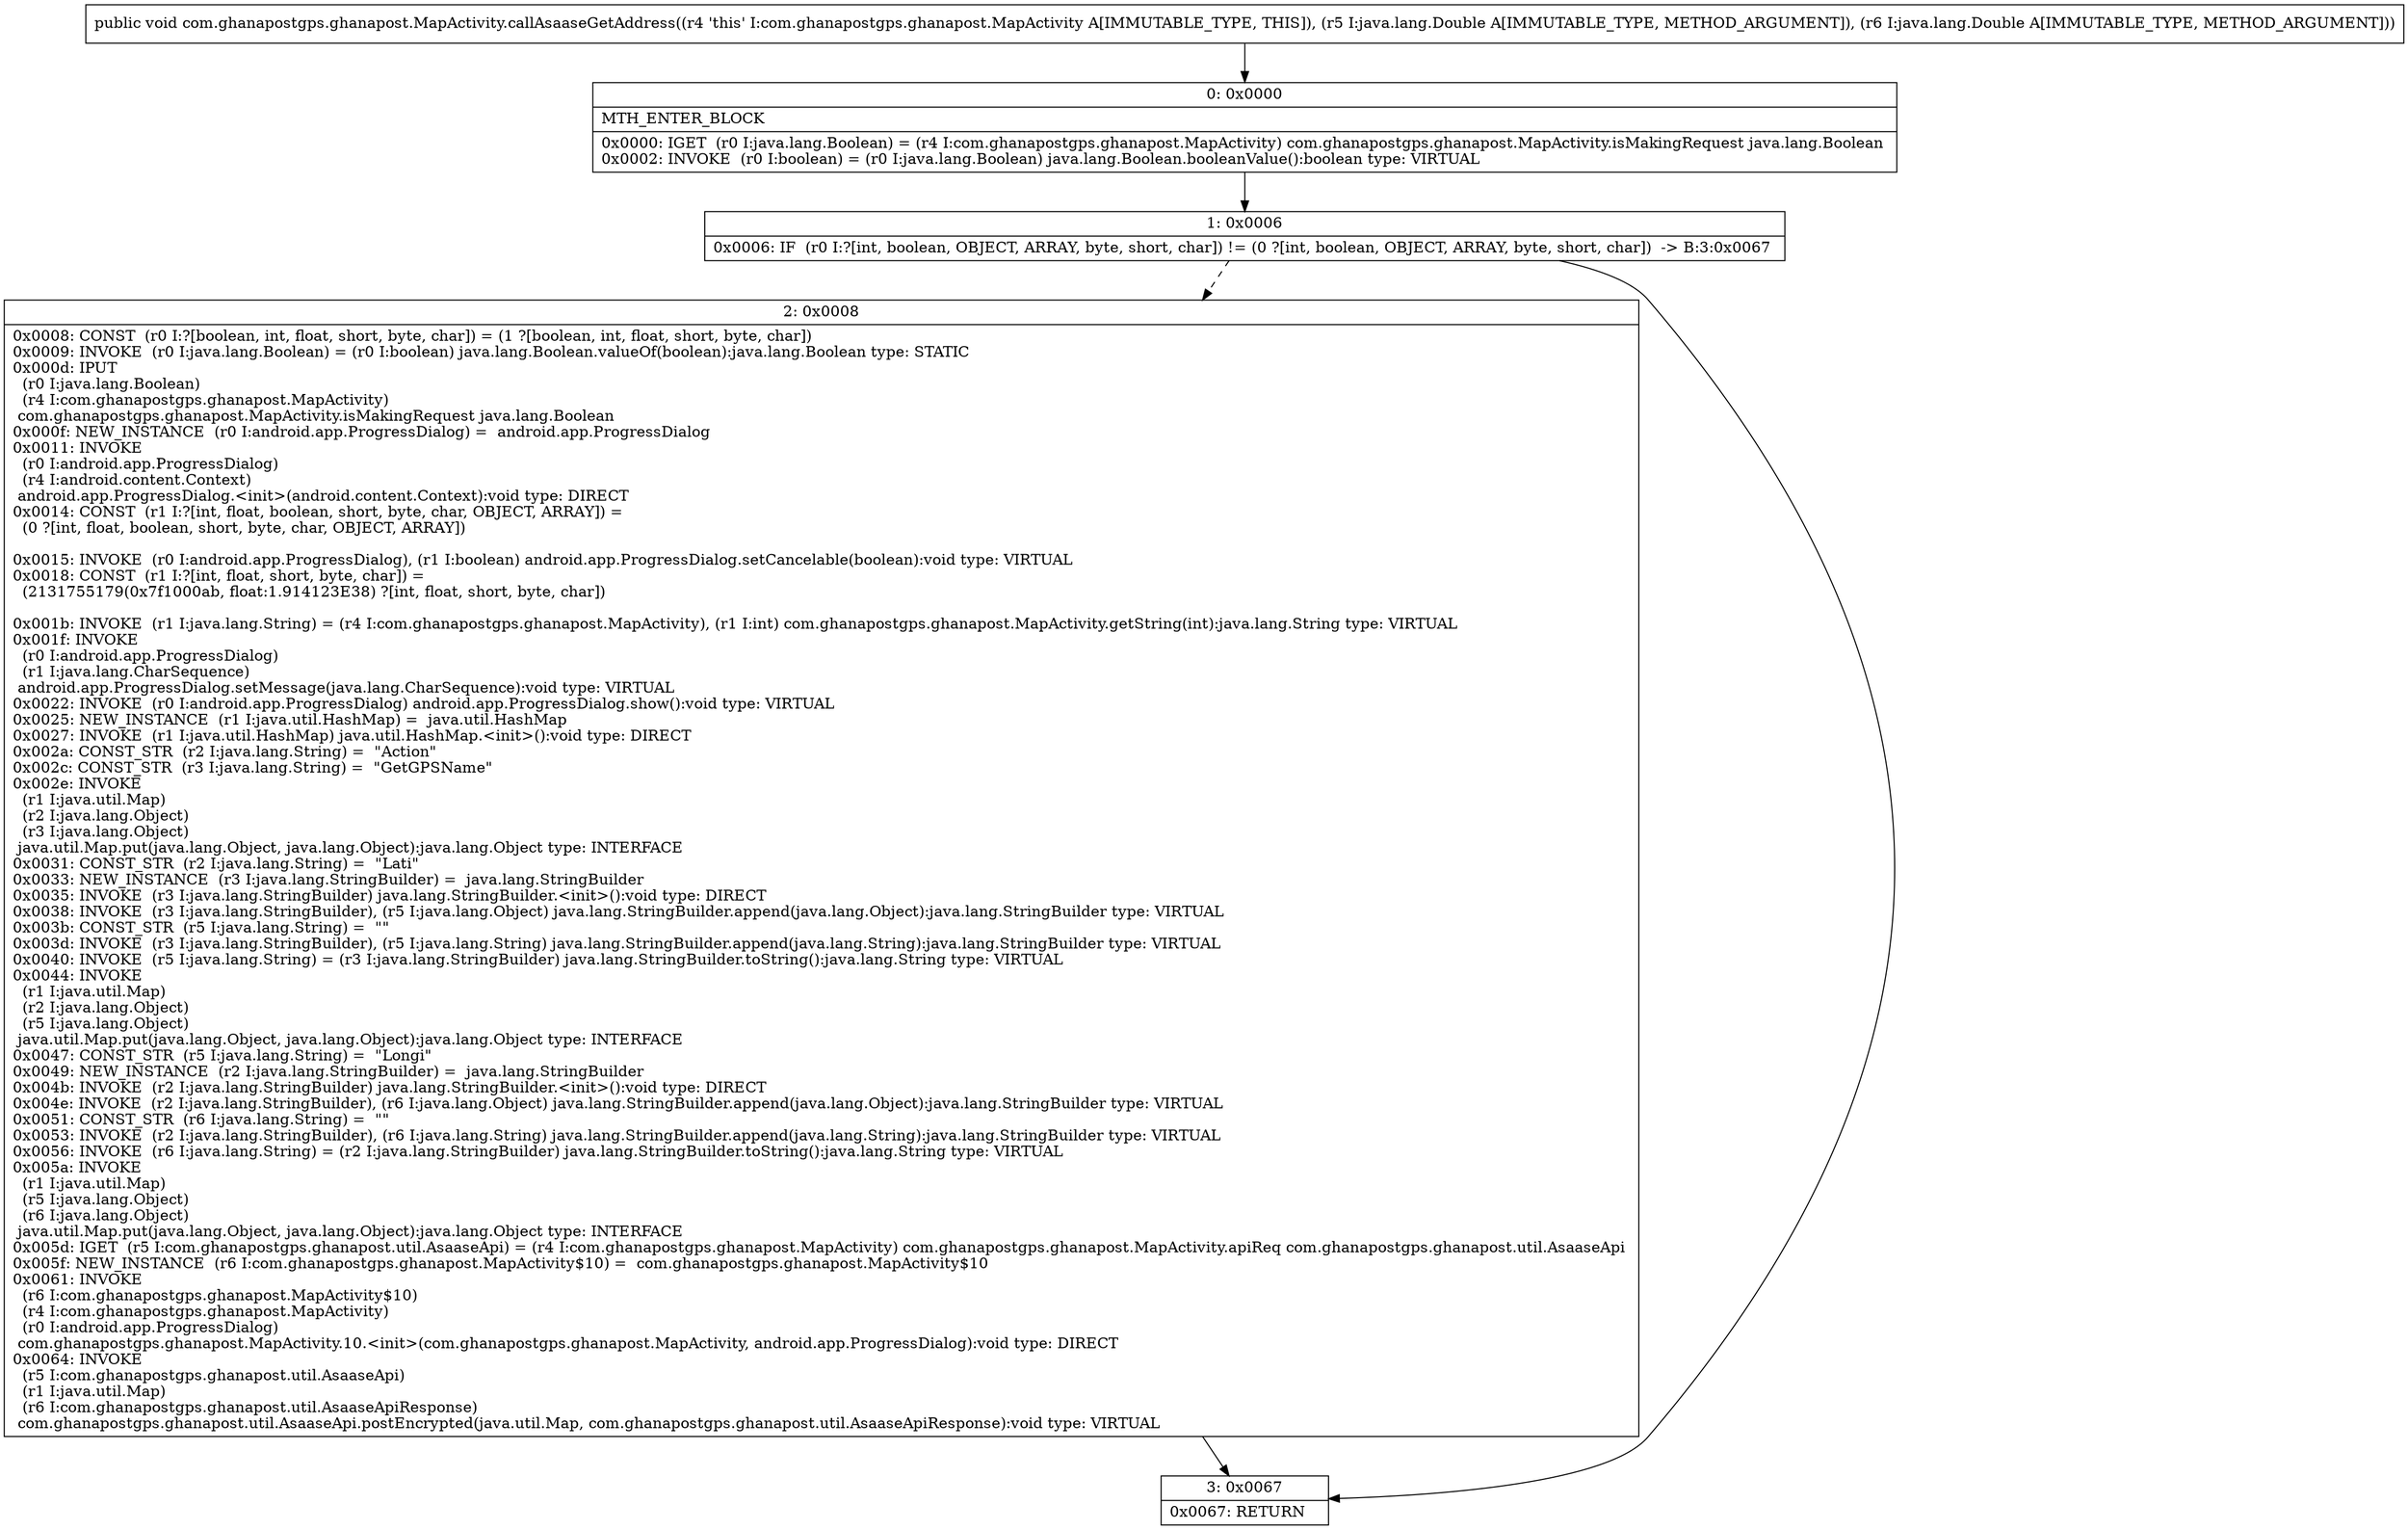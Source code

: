 digraph "CFG forcom.ghanapostgps.ghanapost.MapActivity.callAsaaseGetAddress(Ljava\/lang\/Double;Ljava\/lang\/Double;)V" {
Node_0 [shape=record,label="{0\:\ 0x0000|MTH_ENTER_BLOCK\l|0x0000: IGET  (r0 I:java.lang.Boolean) = (r4 I:com.ghanapostgps.ghanapost.MapActivity) com.ghanapostgps.ghanapost.MapActivity.isMakingRequest java.lang.Boolean \l0x0002: INVOKE  (r0 I:boolean) = (r0 I:java.lang.Boolean) java.lang.Boolean.booleanValue():boolean type: VIRTUAL \l}"];
Node_1 [shape=record,label="{1\:\ 0x0006|0x0006: IF  (r0 I:?[int, boolean, OBJECT, ARRAY, byte, short, char]) != (0 ?[int, boolean, OBJECT, ARRAY, byte, short, char])  \-\> B:3:0x0067 \l}"];
Node_2 [shape=record,label="{2\:\ 0x0008|0x0008: CONST  (r0 I:?[boolean, int, float, short, byte, char]) = (1 ?[boolean, int, float, short, byte, char]) \l0x0009: INVOKE  (r0 I:java.lang.Boolean) = (r0 I:boolean) java.lang.Boolean.valueOf(boolean):java.lang.Boolean type: STATIC \l0x000d: IPUT  \l  (r0 I:java.lang.Boolean)\l  (r4 I:com.ghanapostgps.ghanapost.MapActivity)\l com.ghanapostgps.ghanapost.MapActivity.isMakingRequest java.lang.Boolean \l0x000f: NEW_INSTANCE  (r0 I:android.app.ProgressDialog) =  android.app.ProgressDialog \l0x0011: INVOKE  \l  (r0 I:android.app.ProgressDialog)\l  (r4 I:android.content.Context)\l android.app.ProgressDialog.\<init\>(android.content.Context):void type: DIRECT \l0x0014: CONST  (r1 I:?[int, float, boolean, short, byte, char, OBJECT, ARRAY]) = \l  (0 ?[int, float, boolean, short, byte, char, OBJECT, ARRAY])\l \l0x0015: INVOKE  (r0 I:android.app.ProgressDialog), (r1 I:boolean) android.app.ProgressDialog.setCancelable(boolean):void type: VIRTUAL \l0x0018: CONST  (r1 I:?[int, float, short, byte, char]) = \l  (2131755179(0x7f1000ab, float:1.914123E38) ?[int, float, short, byte, char])\l \l0x001b: INVOKE  (r1 I:java.lang.String) = (r4 I:com.ghanapostgps.ghanapost.MapActivity), (r1 I:int) com.ghanapostgps.ghanapost.MapActivity.getString(int):java.lang.String type: VIRTUAL \l0x001f: INVOKE  \l  (r0 I:android.app.ProgressDialog)\l  (r1 I:java.lang.CharSequence)\l android.app.ProgressDialog.setMessage(java.lang.CharSequence):void type: VIRTUAL \l0x0022: INVOKE  (r0 I:android.app.ProgressDialog) android.app.ProgressDialog.show():void type: VIRTUAL \l0x0025: NEW_INSTANCE  (r1 I:java.util.HashMap) =  java.util.HashMap \l0x0027: INVOKE  (r1 I:java.util.HashMap) java.util.HashMap.\<init\>():void type: DIRECT \l0x002a: CONST_STR  (r2 I:java.lang.String) =  \"Action\" \l0x002c: CONST_STR  (r3 I:java.lang.String) =  \"GetGPSName\" \l0x002e: INVOKE  \l  (r1 I:java.util.Map)\l  (r2 I:java.lang.Object)\l  (r3 I:java.lang.Object)\l java.util.Map.put(java.lang.Object, java.lang.Object):java.lang.Object type: INTERFACE \l0x0031: CONST_STR  (r2 I:java.lang.String) =  \"Lati\" \l0x0033: NEW_INSTANCE  (r3 I:java.lang.StringBuilder) =  java.lang.StringBuilder \l0x0035: INVOKE  (r3 I:java.lang.StringBuilder) java.lang.StringBuilder.\<init\>():void type: DIRECT \l0x0038: INVOKE  (r3 I:java.lang.StringBuilder), (r5 I:java.lang.Object) java.lang.StringBuilder.append(java.lang.Object):java.lang.StringBuilder type: VIRTUAL \l0x003b: CONST_STR  (r5 I:java.lang.String) =  \"\" \l0x003d: INVOKE  (r3 I:java.lang.StringBuilder), (r5 I:java.lang.String) java.lang.StringBuilder.append(java.lang.String):java.lang.StringBuilder type: VIRTUAL \l0x0040: INVOKE  (r5 I:java.lang.String) = (r3 I:java.lang.StringBuilder) java.lang.StringBuilder.toString():java.lang.String type: VIRTUAL \l0x0044: INVOKE  \l  (r1 I:java.util.Map)\l  (r2 I:java.lang.Object)\l  (r5 I:java.lang.Object)\l java.util.Map.put(java.lang.Object, java.lang.Object):java.lang.Object type: INTERFACE \l0x0047: CONST_STR  (r5 I:java.lang.String) =  \"Longi\" \l0x0049: NEW_INSTANCE  (r2 I:java.lang.StringBuilder) =  java.lang.StringBuilder \l0x004b: INVOKE  (r2 I:java.lang.StringBuilder) java.lang.StringBuilder.\<init\>():void type: DIRECT \l0x004e: INVOKE  (r2 I:java.lang.StringBuilder), (r6 I:java.lang.Object) java.lang.StringBuilder.append(java.lang.Object):java.lang.StringBuilder type: VIRTUAL \l0x0051: CONST_STR  (r6 I:java.lang.String) =  \"\" \l0x0053: INVOKE  (r2 I:java.lang.StringBuilder), (r6 I:java.lang.String) java.lang.StringBuilder.append(java.lang.String):java.lang.StringBuilder type: VIRTUAL \l0x0056: INVOKE  (r6 I:java.lang.String) = (r2 I:java.lang.StringBuilder) java.lang.StringBuilder.toString():java.lang.String type: VIRTUAL \l0x005a: INVOKE  \l  (r1 I:java.util.Map)\l  (r5 I:java.lang.Object)\l  (r6 I:java.lang.Object)\l java.util.Map.put(java.lang.Object, java.lang.Object):java.lang.Object type: INTERFACE \l0x005d: IGET  (r5 I:com.ghanapostgps.ghanapost.util.AsaaseApi) = (r4 I:com.ghanapostgps.ghanapost.MapActivity) com.ghanapostgps.ghanapost.MapActivity.apiReq com.ghanapostgps.ghanapost.util.AsaaseApi \l0x005f: NEW_INSTANCE  (r6 I:com.ghanapostgps.ghanapost.MapActivity$10) =  com.ghanapostgps.ghanapost.MapActivity$10 \l0x0061: INVOKE  \l  (r6 I:com.ghanapostgps.ghanapost.MapActivity$10)\l  (r4 I:com.ghanapostgps.ghanapost.MapActivity)\l  (r0 I:android.app.ProgressDialog)\l com.ghanapostgps.ghanapost.MapActivity.10.\<init\>(com.ghanapostgps.ghanapost.MapActivity, android.app.ProgressDialog):void type: DIRECT \l0x0064: INVOKE  \l  (r5 I:com.ghanapostgps.ghanapost.util.AsaaseApi)\l  (r1 I:java.util.Map)\l  (r6 I:com.ghanapostgps.ghanapost.util.AsaaseApiResponse)\l com.ghanapostgps.ghanapost.util.AsaaseApi.postEncrypted(java.util.Map, com.ghanapostgps.ghanapost.util.AsaaseApiResponse):void type: VIRTUAL \l}"];
Node_3 [shape=record,label="{3\:\ 0x0067|0x0067: RETURN   \l}"];
MethodNode[shape=record,label="{public void com.ghanapostgps.ghanapost.MapActivity.callAsaaseGetAddress((r4 'this' I:com.ghanapostgps.ghanapost.MapActivity A[IMMUTABLE_TYPE, THIS]), (r5 I:java.lang.Double A[IMMUTABLE_TYPE, METHOD_ARGUMENT]), (r6 I:java.lang.Double A[IMMUTABLE_TYPE, METHOD_ARGUMENT])) }"];
MethodNode -> Node_0;
Node_0 -> Node_1;
Node_1 -> Node_2[style=dashed];
Node_1 -> Node_3;
Node_2 -> Node_3;
}

